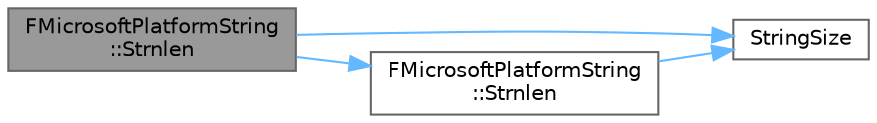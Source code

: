 digraph "FMicrosoftPlatformString::Strnlen"
{
 // INTERACTIVE_SVG=YES
 // LATEX_PDF_SIZE
  bgcolor="transparent";
  edge [fontname=Helvetica,fontsize=10,labelfontname=Helvetica,labelfontsize=10];
  node [fontname=Helvetica,fontsize=10,shape=box,height=0.2,width=0.4];
  rankdir="LR";
  Node1 [id="Node000001",label="FMicrosoftPlatformString\l::Strnlen",height=0.2,width=0.4,color="gray40", fillcolor="grey60", style="filled", fontcolor="black",tooltip=" "];
  Node1 -> Node2 [id="edge1_Node000001_Node000002",color="steelblue1",style="solid",tooltip=" "];
  Node2 [id="Node000002",label="StringSize",height=0.2,width=0.4,color="grey40", fillcolor="white", style="filled",URL="$db/d7d/CanvasTypes_8h.html#a2ac566ed35e75714be173ffd0a2bd000",tooltip="Render string using both a font and a material."];
  Node1 -> Node3 [id="edge2_Node000001_Node000003",color="steelblue1",style="solid",tooltip=" "];
  Node3 [id="Node000003",label="FMicrosoftPlatformString\l::Strnlen",height=0.2,width=0.4,color="grey40", fillcolor="white", style="filled",URL="$d8/d56/structFMicrosoftPlatformString.html#a7c3b42c587ec41b4c9234080756da6cc",tooltip=" "];
  Node3 -> Node2 [id="edge3_Node000003_Node000002",color="steelblue1",style="solid",tooltip=" "];
}
